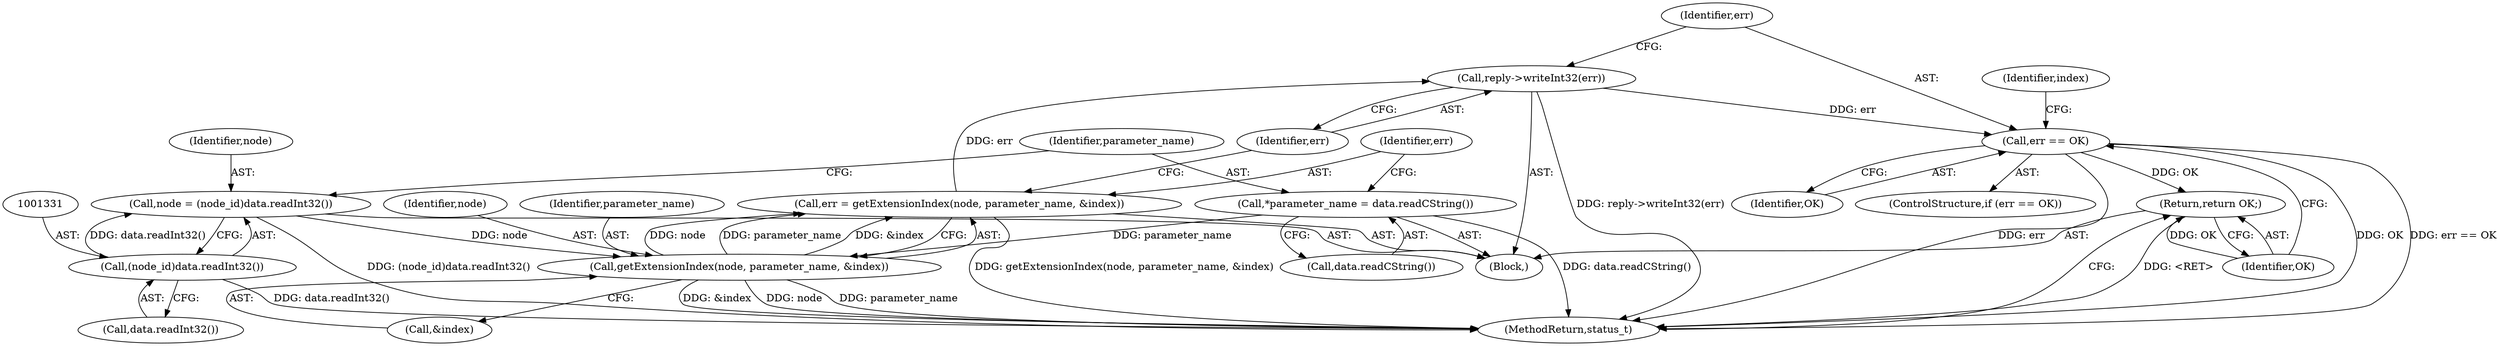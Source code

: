 digraph "0_Android_db829699d3293f254a7387894303451a91278986@API" {
"1001346" [label="(Call,reply->writeInt32(err))"];
"1001339" [label="(Call,err = getExtensionIndex(node, parameter_name, &index))"];
"1001341" [label="(Call,getExtensionIndex(node, parameter_name, &index))"];
"1001328" [label="(Call,node = (node_id)data.readInt32())"];
"1001330" [label="(Call,(node_id)data.readInt32())"];
"1001334" [label="(Call,*parameter_name = data.readCString())"];
"1001349" [label="(Call,err == OK)"];
"1001355" [label="(Return,return OK;)"];
"1001364" [label="(MethodReturn,status_t)"];
"1001330" [label="(Call,(node_id)data.readInt32())"];
"1001346" [label="(Call,reply->writeInt32(err))"];
"1001355" [label="(Return,return OK;)"];
"1001341" [label="(Call,getExtensionIndex(node, parameter_name, &index))"];
"1001334" [label="(Call,*parameter_name = data.readCString())"];
"1001329" [label="(Identifier,node)"];
"1001322" [label="(Block,)"];
"1001342" [label="(Identifier,node)"];
"1001339" [label="(Call,err = getExtensionIndex(node, parameter_name, &index))"];
"1001336" [label="(Call,data.readCString())"];
"1001350" [label="(Identifier,err)"];
"1001344" [label="(Call,&index)"];
"1001351" [label="(Identifier,OK)"];
"1001332" [label="(Call,data.readInt32())"];
"1001328" [label="(Call,node = (node_id)data.readInt32())"];
"1001335" [label="(Identifier,parameter_name)"];
"1001347" [label="(Identifier,err)"];
"1001349" [label="(Call,err == OK)"];
"1001348" [label="(ControlStructure,if (err == OK))"];
"1001354" [label="(Identifier,index)"];
"1001343" [label="(Identifier,parameter_name)"];
"1001340" [label="(Identifier,err)"];
"1001356" [label="(Identifier,OK)"];
"1001346" -> "1001322"  [label="AST: "];
"1001346" -> "1001347"  [label="CFG: "];
"1001347" -> "1001346"  [label="AST: "];
"1001350" -> "1001346"  [label="CFG: "];
"1001346" -> "1001364"  [label="DDG: reply->writeInt32(err)"];
"1001339" -> "1001346"  [label="DDG: err"];
"1001346" -> "1001349"  [label="DDG: err"];
"1001339" -> "1001322"  [label="AST: "];
"1001339" -> "1001341"  [label="CFG: "];
"1001340" -> "1001339"  [label="AST: "];
"1001341" -> "1001339"  [label="AST: "];
"1001347" -> "1001339"  [label="CFG: "];
"1001339" -> "1001364"  [label="DDG: getExtensionIndex(node, parameter_name, &index)"];
"1001341" -> "1001339"  [label="DDG: node"];
"1001341" -> "1001339"  [label="DDG: parameter_name"];
"1001341" -> "1001339"  [label="DDG: &index"];
"1001341" -> "1001344"  [label="CFG: "];
"1001342" -> "1001341"  [label="AST: "];
"1001343" -> "1001341"  [label="AST: "];
"1001344" -> "1001341"  [label="AST: "];
"1001341" -> "1001364"  [label="DDG: node"];
"1001341" -> "1001364"  [label="DDG: parameter_name"];
"1001341" -> "1001364"  [label="DDG: &index"];
"1001328" -> "1001341"  [label="DDG: node"];
"1001334" -> "1001341"  [label="DDG: parameter_name"];
"1001328" -> "1001322"  [label="AST: "];
"1001328" -> "1001330"  [label="CFG: "];
"1001329" -> "1001328"  [label="AST: "];
"1001330" -> "1001328"  [label="AST: "];
"1001335" -> "1001328"  [label="CFG: "];
"1001328" -> "1001364"  [label="DDG: (node_id)data.readInt32()"];
"1001330" -> "1001328"  [label="DDG: data.readInt32()"];
"1001330" -> "1001332"  [label="CFG: "];
"1001331" -> "1001330"  [label="AST: "];
"1001332" -> "1001330"  [label="AST: "];
"1001330" -> "1001364"  [label="DDG: data.readInt32()"];
"1001334" -> "1001322"  [label="AST: "];
"1001334" -> "1001336"  [label="CFG: "];
"1001335" -> "1001334"  [label="AST: "];
"1001336" -> "1001334"  [label="AST: "];
"1001340" -> "1001334"  [label="CFG: "];
"1001334" -> "1001364"  [label="DDG: data.readCString()"];
"1001349" -> "1001348"  [label="AST: "];
"1001349" -> "1001351"  [label="CFG: "];
"1001350" -> "1001349"  [label="AST: "];
"1001351" -> "1001349"  [label="AST: "];
"1001354" -> "1001349"  [label="CFG: "];
"1001356" -> "1001349"  [label="CFG: "];
"1001349" -> "1001364"  [label="DDG: err == OK"];
"1001349" -> "1001364"  [label="DDG: err"];
"1001349" -> "1001364"  [label="DDG: OK"];
"1001349" -> "1001355"  [label="DDG: OK"];
"1001355" -> "1001322"  [label="AST: "];
"1001355" -> "1001356"  [label="CFG: "];
"1001356" -> "1001355"  [label="AST: "];
"1001364" -> "1001355"  [label="CFG: "];
"1001355" -> "1001364"  [label="DDG: <RET>"];
"1001356" -> "1001355"  [label="DDG: OK"];
}
